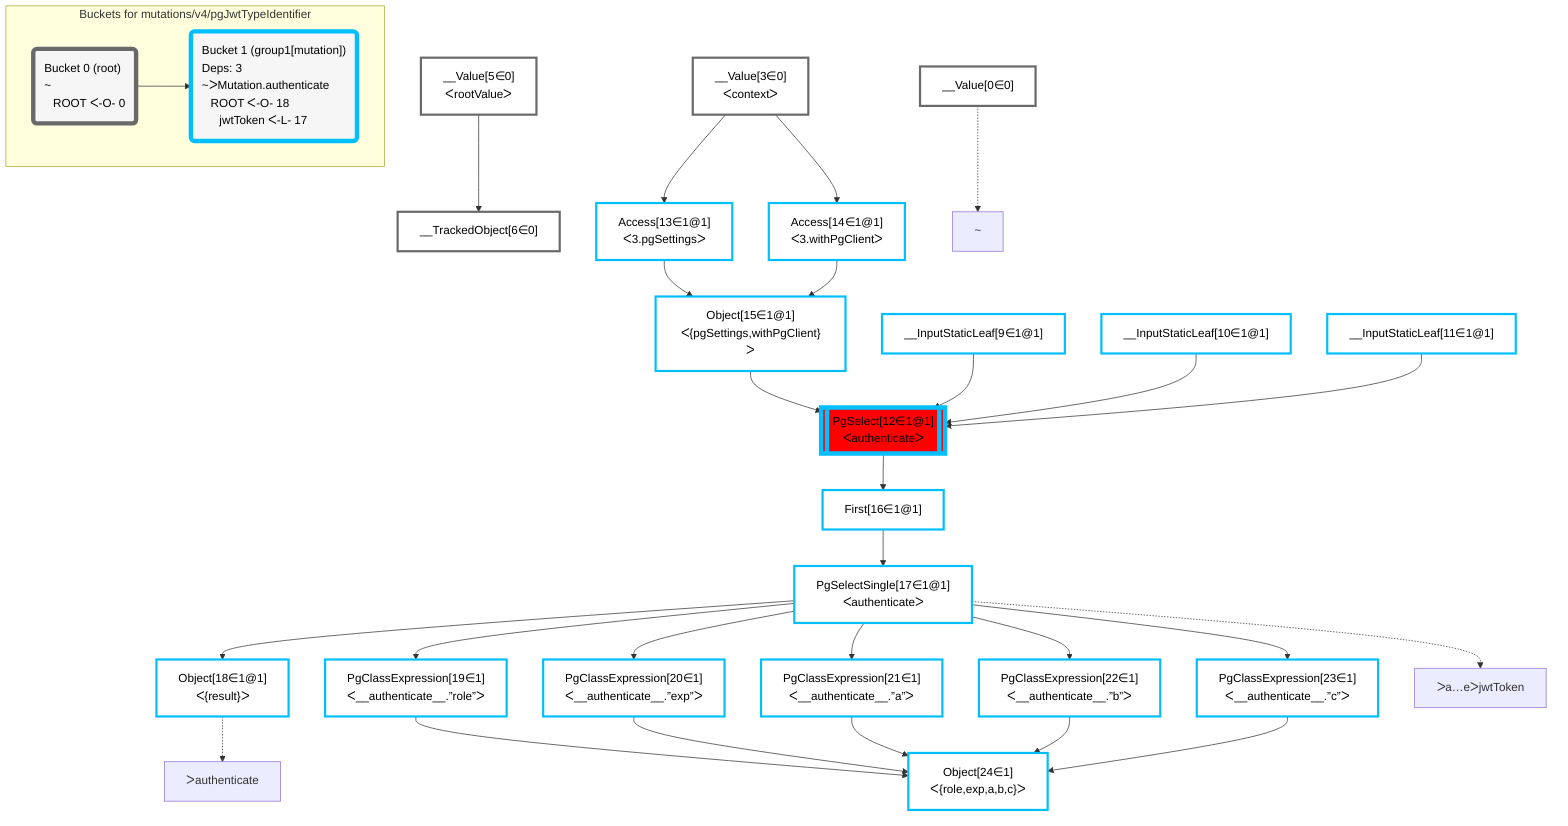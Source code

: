 graph TD
    classDef path fill:#eee,stroke:#000,color:#000
    classDef plan fill:#fff,stroke-width:3px,color:#000
    classDef itemplan fill:#fff,stroke-width:6px,color:#000
    classDef sideeffectplan fill:#f00,stroke-width:6px,color:#000
    classDef bucket fill:#f6f6f6,color:#000,stroke-width:6px,text-align:left


    %% define plans
    __Value0["__Value[0∈0]"]:::plan
    __Value3["__Value[3∈0]<br />ᐸcontextᐳ"]:::plan
    __Value5["__Value[5∈0]<br />ᐸrootValueᐳ"]:::plan
    __TrackedObject6["__TrackedObject[6∈0]"]:::plan
    __InputStaticLeaf9["__InputStaticLeaf[9∈1@1]"]:::plan
    __InputStaticLeaf10["__InputStaticLeaf[10∈1@1]"]:::plan
    __InputStaticLeaf11["__InputStaticLeaf[11∈1@1]"]:::plan
    Access13["Access[13∈1@1]<br />ᐸ3.pgSettingsᐳ"]:::plan
    Access14["Access[14∈1@1]<br />ᐸ3.withPgClientᐳ"]:::plan
    Object15["Object[15∈1@1]<br />ᐸ{pgSettings,withPgClient}ᐳ"]:::plan
    PgSelect12[["PgSelect[12∈1@1]<br />ᐸauthenticateᐳ"]]:::sideeffectplan
    First16["First[16∈1@1]"]:::plan
    PgSelectSingle17["PgSelectSingle[17∈1@1]<br />ᐸauthenticateᐳ"]:::plan
    Object18["Object[18∈1@1]<br />ᐸ{result}ᐳ"]:::plan
    PgClassExpression19["PgClassExpression[19∈1]<br />ᐸ__authenticate__.”role”ᐳ"]:::plan
    PgClassExpression20["PgClassExpression[20∈1]<br />ᐸ__authenticate__.”exp”ᐳ"]:::plan
    PgClassExpression21["PgClassExpression[21∈1]<br />ᐸ__authenticate__.”a”ᐳ"]:::plan
    PgClassExpression22["PgClassExpression[22∈1]<br />ᐸ__authenticate__.”b”ᐳ"]:::plan
    PgClassExpression23["PgClassExpression[23∈1]<br />ᐸ__authenticate__.”c”ᐳ"]:::plan
    Object24["Object[24∈1]<br />ᐸ{role,exp,a,b,c}ᐳ"]:::plan

    %% plan dependencies
    __Value5 --> __TrackedObject6
    __Value3 --> Access13
    __Value3 --> Access14
    Access13 & Access14 --> Object15
    Object15 & __InputStaticLeaf9 & __InputStaticLeaf10 & __InputStaticLeaf11 --> PgSelect12
    PgSelect12 --> First16
    First16 --> PgSelectSingle17
    PgSelectSingle17 --> Object18
    PgSelectSingle17 --> PgClassExpression19
    PgSelectSingle17 --> PgClassExpression20
    PgSelectSingle17 --> PgClassExpression21
    PgSelectSingle17 --> PgClassExpression22
    PgSelectSingle17 --> PgClassExpression23
    PgClassExpression19 & PgClassExpression20 & PgClassExpression21 & PgClassExpression22 & PgClassExpression23 --> Object24

    %% plan-to-path relationships
    P0["~"]
    __Value0 -.-> P0
    P17["ᐳa…eᐳjwtToken"]
    PgSelectSingle17 -.-> P17
    P18["ᐳauthenticate"]
    Object18 -.-> P18

    subgraph "Buckets for mutations/v4/pgJwtTypeIdentifier"
    Bucket0("Bucket 0 (root)<br />~<br />⠀ROOT ᐸ-O- 0"):::bucket
    classDef bucket0 stroke:#696969
    class Bucket0,__Value0,__Value3,__Value5,__TrackedObject6 bucket0
    Bucket1("Bucket 1 (group1[mutation])<br />Deps: 3<br />~ᐳMutation.authenticate<br />⠀ROOT ᐸ-O- 18<br />⠀⠀jwtToken ᐸ-L- 17"):::bucket
    classDef bucket1 stroke:#00bfff
    class Bucket1,__InputStaticLeaf9,__InputStaticLeaf10,__InputStaticLeaf11,PgSelect12,Access13,Access14,Object15,First16,PgSelectSingle17,Object18,PgClassExpression19,PgClassExpression20,PgClassExpression21,PgClassExpression22,PgClassExpression23,Object24 bucket1
    Bucket0 --> Bucket1
    end